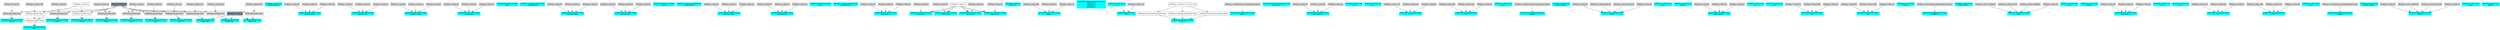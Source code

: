 digraph G {
node0 [shape="box" color="cyan" style="filled" label="VFXExpressionCombine Float2
Count_a"]
node1 [shape="box" color="lightgray" style="filled" label="VFXExpressionMax Float"]
node2 [shape="box" color="lightgray" style="filled" label="VFXValue`1 Float (3)"]
node3 [shape="box" color="lightslategray" style="filled" label="VFXValue`1 Float (0)"]
node4 [shape="box" color="cyan" style="filled" label="VFXExpressionCombine Float2
Delay_a"]
node5 [shape="box" color="lightgray" style="filled" label="VFXExpressionMax Float"]
node6 [shape="box" color="lightgray" style="filled" label="VFXValue`1 Float (0)"]
node7 [shape="box" color="cyan" style="filled" label="VFXExpressionCombine Float2
Count_a"]
node8 [shape="box" label="VFXExpressionMax Float"]
node9 [shape="box" label="VFXValue`1 Float (3)"]
node10 [shape="box" color="cyan" style="filled" label="VFXExpressionCombine Float2
Delay_a"]
node11 [shape="box" color="lightgray" style="filled" label="VFXExpressionMax Float"]
node12 [shape="box" color="lightgray" style="filled" label="VFXValue`1 Float (0)"]
node13 [shape="box" color="cyan" style="filled" label="VFXExpressionCombine Float2
Count_a"]
node14 [shape="box" color="lightgray" style="filled" label="VFXExpressionMax Float"]
node15 [shape="box" color="lightgray" style="filled" label="VFXValue`1 Float (3)"]
node16 [shape="box" color="cyan" style="filled" label="VFXExpressionCombine Float2
Delay_a"]
node17 [shape="box" color="lightgray" style="filled" label="VFXExpressionMax Float"]
node18 [shape="box" color="lightgray" style="filled" label="VFXValue`1 Float (0)"]
node19 [shape="box" color="cyan" style="filled" label="VFXExpressionCombine Float2
Count_a"]
node20 [shape="box" label="VFXExpressionMax Float"]
node21 [shape="box" label="VFXExpressionMul Float"]
node22 [shape="box" color="lightgray" style="filled" label="VFXValue`1 Float (1.66)"]
node23 [shape="box" color="cyan" style="filled" label="VFXExpressionCombine Float2
Delay_a"]
node24 [shape="box" color="lightgray" style="filled" label="VFXExpressionMax Float"]
node25 [shape="box" color="lightgray" style="filled" label="VFXValue`1 Float (0)"]
node26 [shape="box" color="cyan" style="filled" label="VFXValue`1 Float (0.1)
DelayBeforeLoop"]
node27 [shape="box" color="cyan" style="filled" label="VFXExpressionCombine Float3
bounds_center"]
node28 [shape="box" color="lightgray" style="filled" label="VFXValue`1 Float (0)"]
node29 [shape="box" color="lightgray" style="filled" label="VFXValue`1 Float (1)"]
node30 [shape="box" color="lightgray" style="filled" label="VFXValue`1 Float (0)"]
node31 [shape="box" color="cyan" style="filled" label="VFXExpressionCombine Float3
bounds_size"]
node32 [shape="box" color="lightgray" style="filled" label="VFXValue`1 Float (2)"]
node33 [shape="box" color="lightgray" style="filled" label="VFXValue`1 Float (3)"]
node34 [shape="box" color="lightgray" style="filled" label="VFXValue`1 Float (2)"]
node35 [shape="box" color="cyan" style="filled" label="VFXExpressionCombine Float3
bounds_center"]
node36 [shape="box" color="lightgray" style="filled" label="VFXValue`1 Float (0)"]
node37 [shape="box" color="lightgray" style="filled" label="VFXValue`1 Float (1)"]
node38 [shape="box" color="lightgray" style="filled" label="VFXValue`1 Float (0)"]
node39 [shape="box" color="cyan" style="filled" label="VFXExpressionCombine Float3
bounds_size"]
node40 [shape="box" color="lightgray" style="filled" label="VFXValue`1 Float (2)"]
node41 [shape="box" color="lightgray" style="filled" label="VFXValue`1 Float (3)"]
node42 [shape="box" color="lightgray" style="filled" label="VFXValue`1 Float (2)"]
node43 [shape="box" color="cyan" style="filled" label="VFXMeshValue Mesh (32202)
mesh"]
node44 [shape="box" color="cyan" style="filled" label="VFXValue`1 Uint32 (4294967295)
subMeshMask"]
node45 [shape="box" color="cyan" style="filled" label="VFXExpressionCombine Float3
bounds_center"]
node46 [shape="box" color="lightgray" style="filled" label="VFXValue`1 Float (0)"]
node47 [shape="box" color="lightgray" style="filled" label="VFXValue`1 Float (1)"]
node48 [shape="box" color="lightgray" style="filled" label="VFXValue`1 Float (0)"]
node49 [shape="box" color="cyan" style="filled" label="VFXExpressionCombine Float3
bounds_size"]
node50 [shape="box" color="lightgray" style="filled" label="VFXValue`1 Float (2)"]
node51 [shape="box" color="lightgray" style="filled" label="VFXValue`1 Float (3)"]
node52 [shape="box" color="lightgray" style="filled" label="VFXValue`1 Float (2)"]
node53 [shape="box" color="cyan" style="filled" label="VFXMeshValue Mesh (32256)
mesh"]
node54 [shape="box" color="cyan" style="filled" label="VFXValue`1 Uint32 (4294967295)
subMeshMask"]
node55 [shape="box" color="cyan" style="filled" label="VFXExpressionCombine Float3
bounds_center"]
node56 [shape="box" color="lightgray" style="filled" label="VFXValue`1 Float (0)"]
node57 [shape="box" color="lightgray" style="filled" label="VFXValue`1 Float (1)"]
node58 [shape="box" color="lightgray" style="filled" label="VFXValue`1 Float (0)"]
node59 [shape="box" color="cyan" style="filled" label="VFXExpressionCombine Float3
bounds_size"]
node60 [shape="box" color="lightgray" style="filled" label="VFXValue`1 Float (2)"]
node61 [shape="box" color="lightgray" style="filled" label="VFXValue`1 Float (3)"]
node62 [shape="box" color="lightgray" style="filled" label="VFXValue`1 Float (2)"]
node63 [shape="box" color="cyan" style="filled" label="VFXMeshValue Mesh (32202)
mesh"]
node64 [shape="box" color="cyan" style="filled" label="VFXValue`1 Uint32 (4294967295)
subMeshMask"]
node65 [shape="box" color="cyan" style="filled" label="VFXExpressionCombine Float3
Box_center_a"]
node66 [shape="box" color="lightgray" style="filled" label="VFXValue`1 Float (0)"]
node67 [shape="box" color="lightgray" style="filled" label="VFXValue`1 Float (0)"]
node68 [shape="box" color="lightgray" style="filled" label="VFXValue`1 Float (0)"]
node69 [shape="box" color="cyan" style="filled" label="VFXExpressionCombine Float3
Box_size_a"]
node70 [shape="box" label="VFXValue`1 Float (1)"]
node71 [shape="box" color="lightgray" style="filled" label="VFXValue`1 Float (0)"]
node72 [shape="box" color="cyan" style="filled" label="VFXValue`1 Float (3)
Lifetime_b"]
node73 [shape="box" color="cyan" style="filled" label="VFXExpressionCombine Float3
Angle_c"]
node74 [shape="box" color="lightgray" style="filled" label="VFXValue`1 Float (90)"]
node75 [shape="box" color="lightgray" style="filled" label="VFXValue`1 Float (0)"]
node76 [shape="box" color="lightgray" style="filled" label="VFXValue`1 Float (0)"]
node77 [shape="box" color="cyan" style="filled" label="VFXBuiltInExpression Float (DeltaTime)
deltaTime_a
deltaTime_a
deltaTime_a
deltaTime_a"]
node78 [shape="box" color="cyan" style="filled" label="VFXValue`1 Float (0.63)
A_a"]
node79 [shape="box" color="cyan" style="filled" label="VFXExpressionMul Float
B_a"]
node80 [shape="box" color="lightgray" style="filled" label="VFXValue`1 Float (1.5)"]
node81 [shape="box" color="cyan" style="filled" label="VFXExpressionCombine Float3
Color_b"]
node82 [shape="box" label="VFXExpressionExtractComponent Float"]
node83 [shape="box" label="VFXValue`1 Float4 ((1.2, 2.4, 2.5, 0.0))"]
node84 [shape="box" label="VFXExpressionExtractComponent Float"]
node85 [shape="box" label="VFXExpressionExtractComponent Float"]
node86 [shape="box" color="cyan" style="filled" label="VFXExpressionBakeGradient Float
Color_c"]
node87 [shape="box" color="lightgray" style="filled" label="VFXValue`1 ColorGradient (UnityEngine.Gradient)"]
node88 [shape="box" color="cyan" style="filled" label="VFXTexture2DValue Texture2D (1108)
mainTexture"]
node89 [shape="box" color="cyan" style="filled" label="VFXExpressionCombine Float3
Box_center_a"]
node90 [shape="box" color="lightgray" style="filled" label="VFXValue`1 Float (0)"]
node91 [shape="box" color="lightgray" style="filled" label="VFXValue`1 Float (0)"]
node92 [shape="box" color="lightgray" style="filled" label="VFXValue`1 Float (0)"]
node93 [shape="box" color="cyan" style="filled" label="VFXExpressionCombine Float3
Box_size_a"]
node94 [shape="box" color="lightgray" style="filled" label="VFXValue`1 Float (0)"]
node95 [shape="box" color="cyan" style="filled" label="VFXValue`1 Float (1.6)
A_b"]
node96 [shape="box" color="cyan" style="filled" label="VFXValue`1 Float (1.8)
B_b"]
node97 [shape="box" color="cyan" style="filled" label="VFXExpressionCombine Float3
A_c"]
node98 [shape="box" color="lightgray" style="filled" label="VFXValue`1 Float (-70)"]
node99 [shape="box" color="lightgray" style="filled" label="VFXValue`1 Float (20)"]
node100 [shape="box" color="lightgray" style="filled" label="VFXValue`1 Float (0)"]
node101 [shape="box" color="cyan" style="filled" label="VFXExpressionCombine Float3
B_c"]
node102 [shape="box" color="lightgray" style="filled" label="VFXValue`1 Float (-90)"]
node103 [shape="box" color="lightgray" style="filled" label="VFXValue`1 Float (-20)"]
node104 [shape="box" color="lightgray" style="filled" label="VFXValue`1 Float (0)"]
node105 [shape="box" color="cyan" style="filled" label="VFXValue`1 Float (0.25)
Size_a"]
node106 [shape="box" color="cyan" style="filled" label="VFXExpressionBakeGradient Float
gradient"]
node107 [shape="box" color="lightgray" style="filled" label="VFXValue`1 ColorGradient (UnityEngine.Gradient)"]
node108 [shape="box" color="cyan" style="filled" label="VFXValue`1 Float (0.51)
Fresnel_Power_"]
node109 [shape="box" color="cyan" style="filled" label="VFXExpressionCombine Float4
Color_"]
node110 [shape="box" color="lightgray" style="filled" label="VFXValue`1 Float (0)"]
node111 [shape="box" color="lightgray" style="filled" label="VFXValue`1 Float (7.988718)"]
node112 [shape="box" color="lightgray" style="filled" label="VFXValue`1 Float (12.12573)"]
node113 [shape="box" color="lightgray" style="filled" label="VFXValue`1 Float (0)"]
node114 [shape="box" color="cyan" style="filled" label="VFXValue`1 Float (2.52)
sacle_"]
node115 [shape="box" color="cyan" style="filled" label="VFXValue`1 Float (0.33)
Speed_"]
node116 [shape="box" color="cyan" style="filled" label="VFXExpressionMin Float
Alpha_Clip_"]
node117 [shape="box" color="lightgray" style="filled" label="VFXExpressionMax Float"]
node118 [shape="box" color="lightgray" style="filled" label="VFXValue`1 Float (0.07)"]
node119 [shape="box" color="lightslategray" style="filled" label="VFXValue`1 Float (1)"]
node120 [shape="box" color="cyan" style="filled" label="VFXExpressionCombine Float3
Box_center_a"]
node121 [shape="box" color="lightgray" style="filled" label="VFXValue`1 Float (0)"]
node122 [shape="box" color="lightgray" style="filled" label="VFXValue`1 Float (0)"]
node123 [shape="box" color="lightgray" style="filled" label="VFXValue`1 Float (0)"]
node124 [shape="box" color="cyan" style="filled" label="VFXExpressionCombine Float3
Box_size_a"]
node125 [shape="box" color="lightgray" style="filled" label="VFXValue`1 Float (0)"]
node126 [shape="box" color="cyan" style="filled" label="VFXValue`1 Float (1.6)
A_b"]
node127 [shape="box" color="cyan" style="filled" label="VFXValue`1 Float (1.8)
B_b"]
node128 [shape="box" color="cyan" style="filled" label="VFXExpressionCombine Float3
A_c"]
node129 [shape="box" color="lightgray" style="filled" label="VFXValue`1 Float (70)"]
node130 [shape="box" color="lightgray" style="filled" label="VFXValue`1 Float (360)"]
node131 [shape="box" color="lightgray" style="filled" label="VFXValue`1 Float (0)"]
node132 [shape="box" color="cyan" style="filled" label="VFXExpressionCombine Float3
B_c"]
node133 [shape="box" color="lightgray" style="filled" label="VFXValue`1 Float (90)"]
node134 [shape="box" color="lightgray" style="filled" label="VFXValue`1 Float (-360)"]
node135 [shape="box" color="lightgray" style="filled" label="VFXValue`1 Float (0)"]
node136 [shape="box" color="cyan" style="filled" label="VFXValue`1 Float (0.25)
Size_a"]
node137 [shape="box" color="cyan" style="filled" label="VFXExpressionBakeGradient Float
gradient"]
node138 [shape="box" color="lightgray" style="filled" label="VFXValue`1 ColorGradient (UnityEngine.Gradient)"]
node139 [shape="box" color="cyan" style="filled" label="VFXValue`1 Float (0.51)
Fresnel_Power_"]
node140 [shape="box" color="cyan" style="filled" label="VFXExpressionCombine Float4
Color_"]
node141 [shape="box" color="lightgray" style="filled" label="VFXValue`1 Float (7.402819)"]
node142 [shape="box" color="lightgray" style="filled" label="VFXValue`1 Float (9.5718)"]
node143 [shape="box" color="lightgray" style="filled" label="VFXValue`1 Float (10.69072)"]
node144 [shape="box" color="lightgray" style="filled" label="VFXValue`1 Float (0)"]
node145 [shape="box" color="cyan" style="filled" label="VFXValue`1 Float (2.52)
sacle_"]
node146 [shape="box" color="cyan" style="filled" label="VFXValue`1 Float (0.33)
Speed_"]
node147 [shape="box" color="cyan" style="filled" label="VFXExpressionMin Float
Alpha_Clip_"]
node148 [shape="box" color="lightgray" style="filled" label="VFXExpressionMax Float"]
node149 [shape="box" color="lightgray" style="filled" label="VFXValue`1 Float (0.07)"]
node150 [shape="box" color="cyan" style="filled" label="VFXExpressionCombine Float3
Box_center_a"]
node151 [shape="box" color="lightgray" style="filled" label="VFXValue`1 Float (0)"]
node152 [shape="box" color="lightgray" style="filled" label="VFXValue`1 Float (0)"]
node153 [shape="box" color="lightgray" style="filled" label="VFXValue`1 Float (0)"]
node154 [shape="box" color="cyan" style="filled" label="VFXExpressionCombine Float3
Box_size_a"]
node155 [shape="box" color="lightgray" style="filled" label="VFXValue`1 Float (0)"]
node156 [shape="box" color="cyan" style="filled" label="VFXValue`1 Float (1.6)
A_b"]
node157 [shape="box" color="cyan" style="filled" label="VFXValue`1 Float (1.8)
B_b"]
node158 [shape="box" color="cyan" style="filled" label="VFXExpressionCombine Float3
A_c"]
node159 [shape="box" color="lightgray" style="filled" label="VFXValue`1 Float (-70)"]
node160 [shape="box" color="lightgray" style="filled" label="VFXValue`1 Float (20)"]
node161 [shape="box" color="lightgray" style="filled" label="VFXValue`1 Float (0)"]
node162 [shape="box" color="cyan" style="filled" label="VFXExpressionCombine Float3
B_c"]
node163 [shape="box" color="lightgray" style="filled" label="VFXValue`1 Float (-90)"]
node164 [shape="box" color="lightgray" style="filled" label="VFXValue`1 Float (-20)"]
node165 [shape="box" color="lightgray" style="filled" label="VFXValue`1 Float (0)"]
node166 [shape="box" color="cyan" style="filled" label="VFXValue`1 Float (0.25)
Size_a"]
node167 [shape="box" color="cyan" style="filled" label="VFXExpressionBakeGradient Float
gradient"]
node168 [shape="box" color="lightgray" style="filled" label="VFXValue`1 ColorGradient (UnityEngine.Gradient)"]
node169 [shape="box" color="cyan" style="filled" label="VFXValue`1 Float (0.51)
Fresnel_Power_"]
node170 [shape="box" color="cyan" style="filled" label="VFXExpressionCombine Float4
Color_"]
node171 [shape="box" color="lightgray" style="filled" label="VFXValue`1 Float (0)"]
node172 [shape="box" color="lightgray" style="filled" label="VFXValue`1 Float (7.988718)"]
node173 [shape="box" color="lightgray" style="filled" label="VFXValue`1 Float (12.12573)"]
node174 [shape="box" color="lightgray" style="filled" label="VFXValue`1 Float (0)"]
node175 [shape="box" color="cyan" style="filled" label="VFXValue`1 Float (2.52)
sacle_"]
node176 [shape="box" color="cyan" style="filled" label="VFXValue`1 Float (0.33)
Speed_"]
node177 [shape="box" color="cyan" style="filled" label="VFXExpressionMin Float
Alpha_Clip_"]
node178 [shape="box" color="lightgray" style="filled" label="VFXExpressionMax Float"]
node179 [shape="box" color="lightgray" style="filled" label="VFXValue`1 Float (0.07)"]
node1 -> node0 [headlabel="0"]
node1 -> node0 [headlabel="1"]
node2 -> node1 [headlabel="0"]
node3 -> node1 [headlabel="1"]
node5 -> node4 [headlabel="0"]
node5 -> node4 [headlabel="1"]
node6 -> node5 [headlabel="0"]
node3 -> node5 [headlabel="1"]
node8 -> node7 [headlabel="0"]
node8 -> node7 [headlabel="1"]
node9 -> node8 [headlabel="0"]
node3 -> node8 [headlabel="1"]
node11 -> node10 [headlabel="0"]
node11 -> node10 [headlabel="1"]
node12 -> node11 [headlabel="0"]
node3 -> node11 [headlabel="1"]
node14 -> node13 [headlabel="0"]
node14 -> node13 [headlabel="1"]
node15 -> node14 [headlabel="0"]
node3 -> node14 [headlabel="1"]
node17 -> node16 [headlabel="0"]
node17 -> node16 [headlabel="1"]
node18 -> node17 [headlabel="0"]
node3 -> node17 [headlabel="1"]
node20 -> node19 [headlabel="0"]
node20 -> node19 [headlabel="1"]
node21 -> node20 [headlabel="0"]
node3 -> node20 [headlabel="1"]
node9 -> node21 [headlabel="0"]
node22 -> node21 [headlabel="1"]
node24 -> node23 [headlabel="0"]
node24 -> node23 [headlabel="1"]
node25 -> node24 [headlabel="0"]
node3 -> node24 [headlabel="1"]
node28 -> node27 [headlabel="0"]
node29 -> node27 [headlabel="1"]
node30 -> node27 [headlabel="2"]
node32 -> node31 [headlabel="0"]
node33 -> node31 [headlabel="1"]
node34 -> node31 [headlabel="2"]
node36 -> node35 [headlabel="0"]
node37 -> node35 [headlabel="1"]
node38 -> node35 [headlabel="2"]
node40 -> node39 [headlabel="0"]
node41 -> node39 [headlabel="1"]
node42 -> node39 [headlabel="2"]
node46 -> node45 [headlabel="0"]
node47 -> node45 [headlabel="1"]
node48 -> node45 [headlabel="2"]
node50 -> node49 [headlabel="0"]
node51 -> node49 [headlabel="1"]
node52 -> node49 [headlabel="2"]
node56 -> node55 [headlabel="0"]
node57 -> node55 [headlabel="1"]
node58 -> node55 [headlabel="2"]
node60 -> node59 [headlabel="0"]
node61 -> node59 [headlabel="1"]
node62 -> node59 [headlabel="2"]
node66 -> node65 [headlabel="0"]
node67 -> node65 [headlabel="1"]
node68 -> node65 [headlabel="2"]
node70 -> node69 [headlabel="0"]
node71 -> node69 [headlabel="1"]
node70 -> node69 [headlabel="2"]
node74 -> node73 [headlabel="0"]
node75 -> node73 [headlabel="1"]
node76 -> node73 [headlabel="2"]
node78 -> node79 [headlabel="0"]
node80 -> node79 [headlabel="1"]
node82 -> node81 [headlabel="0"]
node84 -> node81 [headlabel="1"]
node85 -> node81 [headlabel="2"]
node83 -> node82 
node83 -> node84 
node83 -> node85 
node87 -> node86 
node90 -> node89 [headlabel="0"]
node91 -> node89 [headlabel="1"]
node92 -> node89 [headlabel="2"]
node70 -> node93 [headlabel="0"]
node94 -> node93 [headlabel="1"]
node70 -> node93 [headlabel="2"]
node98 -> node97 [headlabel="0"]
node99 -> node97 [headlabel="1"]
node100 -> node97 [headlabel="2"]
node102 -> node101 [headlabel="0"]
node103 -> node101 [headlabel="1"]
node104 -> node101 [headlabel="2"]
node107 -> node106 
node110 -> node109 [headlabel="0"]
node111 -> node109 [headlabel="1"]
node112 -> node109 [headlabel="2"]
node113 -> node109 [headlabel="3"]
node117 -> node116 [headlabel="0"]
node119 -> node116 [headlabel="1"]
node118 -> node117 [headlabel="0"]
node3 -> node117 [headlabel="1"]
node121 -> node120 [headlabel="0"]
node122 -> node120 [headlabel="1"]
node123 -> node120 [headlabel="2"]
node70 -> node124 [headlabel="0"]
node125 -> node124 [headlabel="1"]
node70 -> node124 [headlabel="2"]
node129 -> node128 [headlabel="0"]
node130 -> node128 [headlabel="1"]
node131 -> node128 [headlabel="2"]
node133 -> node132 [headlabel="0"]
node134 -> node132 [headlabel="1"]
node135 -> node132 [headlabel="2"]
node138 -> node137 
node141 -> node140 [headlabel="0"]
node142 -> node140 [headlabel="1"]
node143 -> node140 [headlabel="2"]
node144 -> node140 [headlabel="3"]
node148 -> node147 [headlabel="0"]
node119 -> node147 [headlabel="1"]
node149 -> node148 [headlabel="0"]
node3 -> node148 [headlabel="1"]
node151 -> node150 [headlabel="0"]
node152 -> node150 [headlabel="1"]
node153 -> node150 [headlabel="2"]
node70 -> node154 [headlabel="0"]
node155 -> node154 [headlabel="1"]
node70 -> node154 [headlabel="2"]
node159 -> node158 [headlabel="0"]
node160 -> node158 [headlabel="1"]
node161 -> node158 [headlabel="2"]
node163 -> node162 [headlabel="0"]
node164 -> node162 [headlabel="1"]
node165 -> node162 [headlabel="2"]
node168 -> node167 
node171 -> node170 [headlabel="0"]
node172 -> node170 [headlabel="1"]
node173 -> node170 [headlabel="2"]
node174 -> node170 [headlabel="3"]
node178 -> node177 [headlabel="0"]
node119 -> node177 [headlabel="1"]
node179 -> node178 [headlabel="0"]
node3 -> node178 [headlabel="1"]
}
